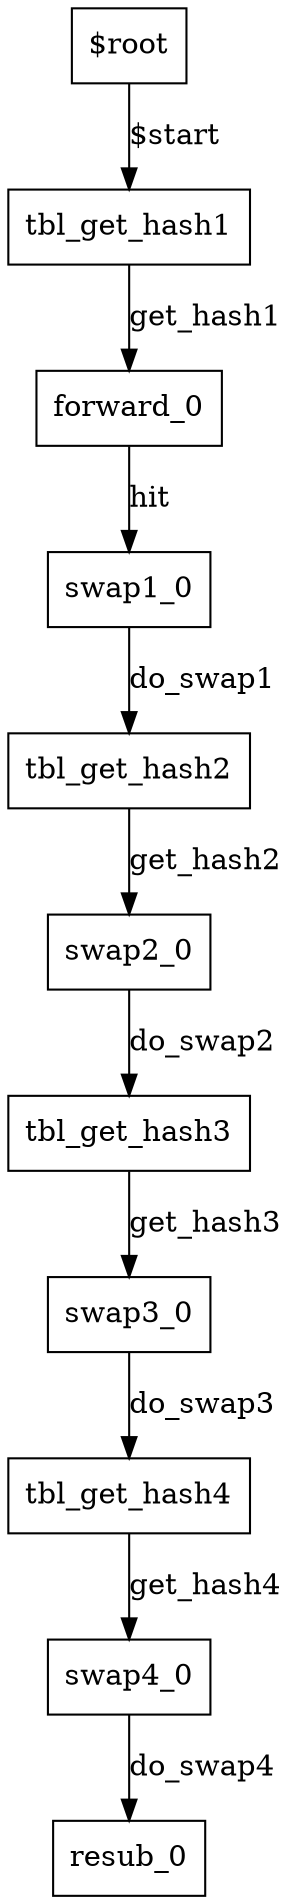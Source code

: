 digraph ingress {
0 [label="$root" shape=box color="black"];
2 [label="forward_0" shape=box color="black"];
10 [label="resub_0" shape=box color="black"];
3 [label="swap1_0" shape=box color="black"];
5 [label="swap2_0" shape=box color="black"];
7 [label="swap3_0" shape=box color="black"];
9 [label="swap4_0" shape=box color="black"];
1 [label="tbl_get_hash1" shape=box color="black"];
4 [label="tbl_get_hash2" shape=box color="black"];
6 [label="tbl_get_hash3" shape=box color="black"];
8 [label="tbl_get_hash4" shape=box color="black"];
0-> 1 [label="$start" color="black"];
2-> 3 [label="hit" color="black"];
3-> 4 [label="do_swap1" color="black"];
5-> 6 [label="do_swap2" color="black"];
7-> 8 [label="do_swap3" color="black"];
9-> 10 [label="do_swap4" color="black"];
1-> 2 [label="get_hash1" color="black"];
4-> 5 [label="get_hash2" color="black"];
6-> 7 [label="get_hash3" color="black"];
8-> 9 [label="get_hash4" color="black"];
}
